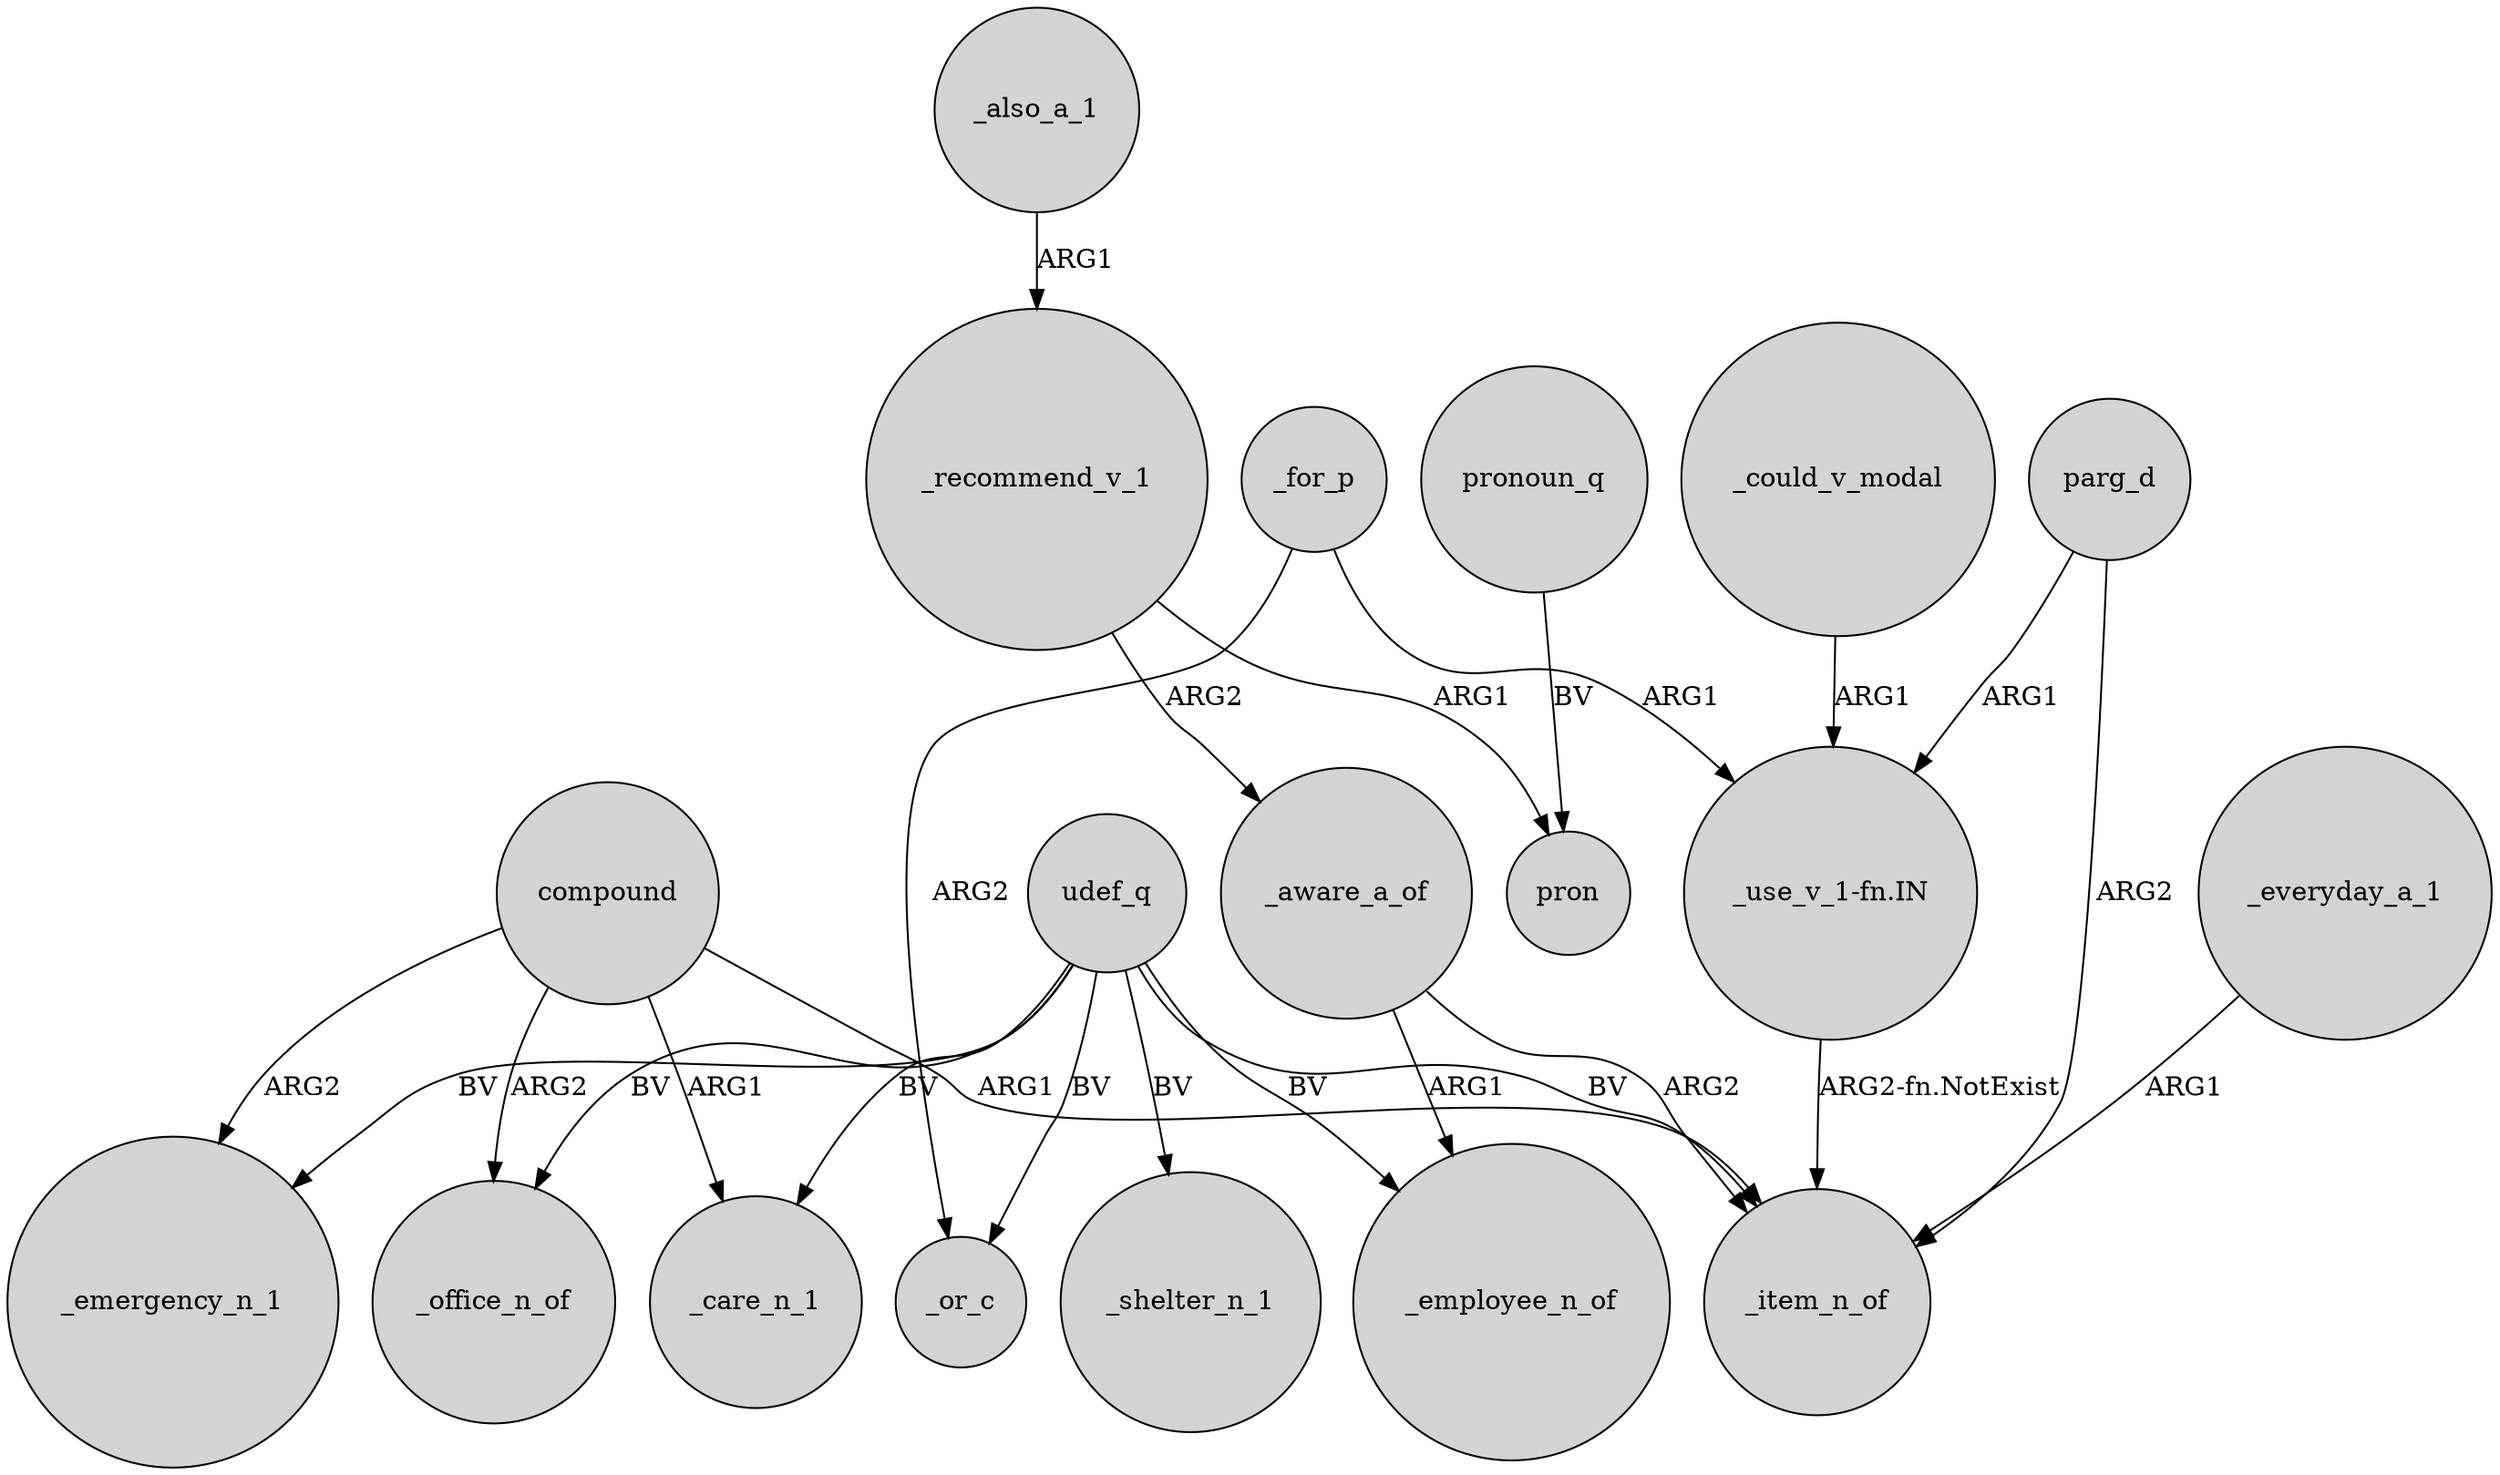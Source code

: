 digraph {
	node [shape=circle style=filled]
	udef_q -> _office_n_of [label=BV]
	compound -> _emergency_n_1 [label=ARG2]
	_also_a_1 -> _recommend_v_1 [label=ARG1]
	parg_d -> _item_n_of [label=ARG2]
	udef_q -> _employee_n_of [label=BV]
	udef_q -> _care_n_1 [label=BV]
	_could_v_modal -> "_use_v_1-fn.IN" [label=ARG1]
	_aware_a_of -> _employee_n_of [label=ARG1]
	udef_q -> _shelter_n_1 [label=BV]
	udef_q -> _or_c [label=BV]
	pronoun_q -> pron [label=BV]
	compound -> _item_n_of [label=ARG1]
	udef_q -> _item_n_of [label=BV]
	parg_d -> "_use_v_1-fn.IN" [label=ARG1]
	compound -> _office_n_of [label=ARG2]
	udef_q -> _emergency_n_1 [label=BV]
	_recommend_v_1 -> pron [label=ARG1]
	"_use_v_1-fn.IN" -> _item_n_of [label="ARG2-fn.NotExist"]
	_recommend_v_1 -> _aware_a_of [label=ARG2]
	_everyday_a_1 -> _item_n_of [label=ARG1]
	_for_p -> "_use_v_1-fn.IN" [label=ARG1]
	compound -> _care_n_1 [label=ARG1]
	_aware_a_of -> _item_n_of [label=ARG2]
	_for_p -> _or_c [label=ARG2]
}
